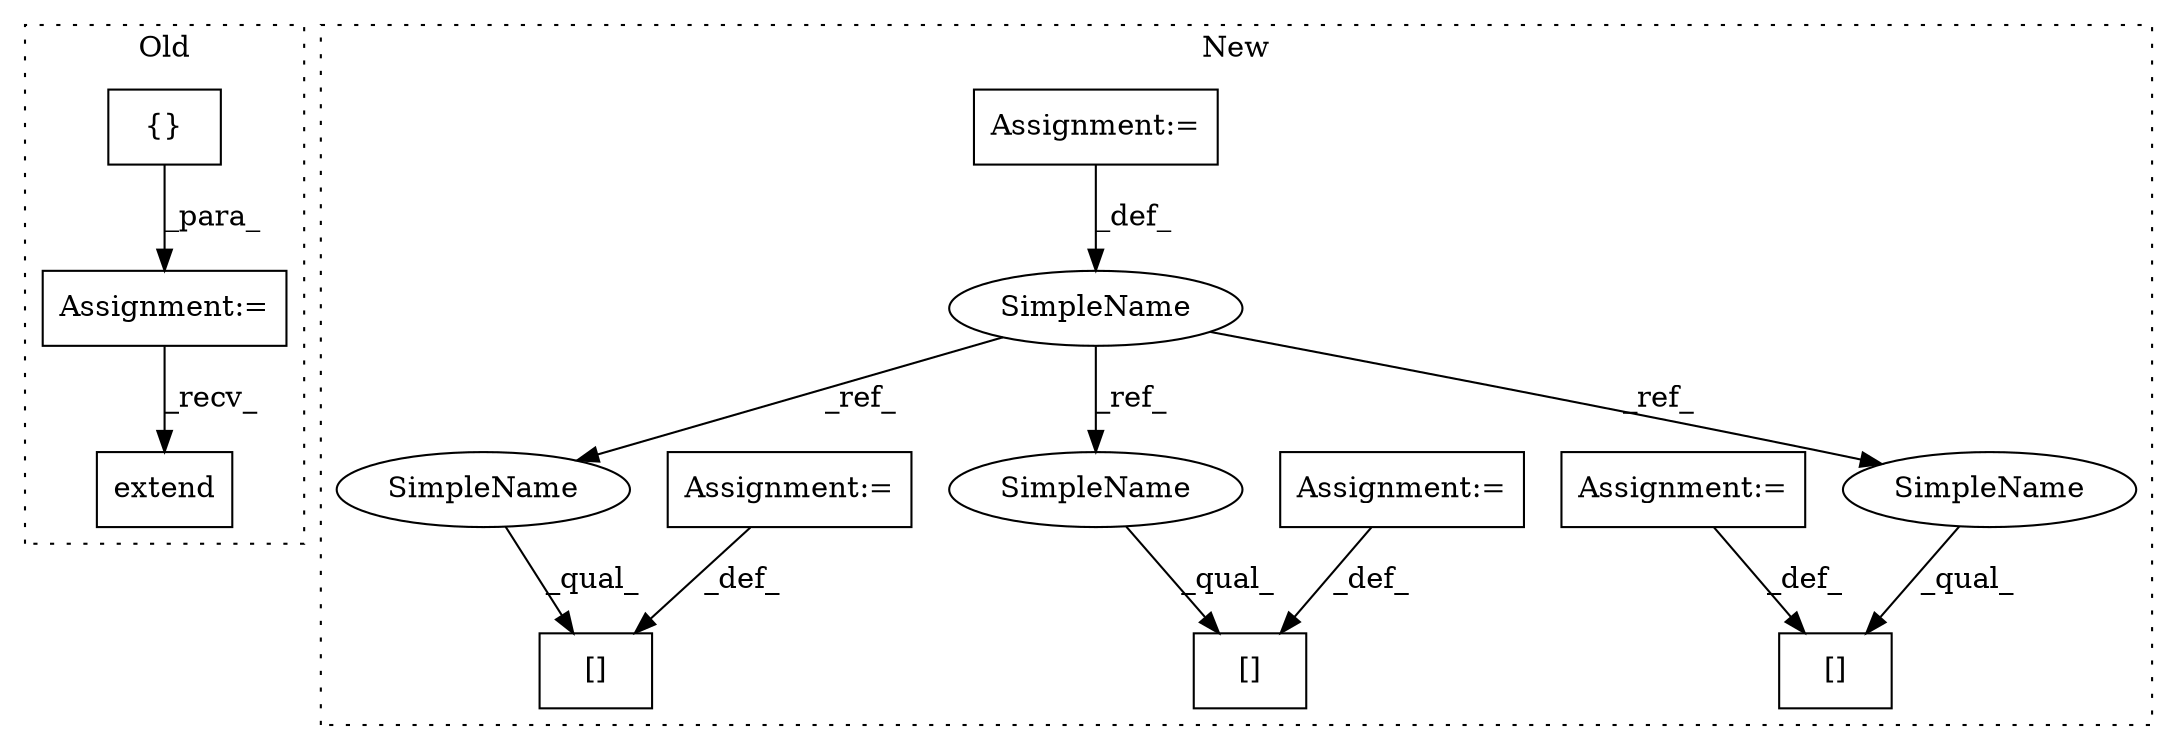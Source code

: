 digraph G {
subgraph cluster0 {
1 [label="extend" a="32" s="19536,19560" l="7,1" shape="box"];
4 [label="Assignment:=" a="7" s="12962" l="1" shape="box"];
5 [label="{}" a="4" s="12972" l="2" shape="box"];
label = "Old";
style="dotted";
}
subgraph cluster1 {
2 [label="[]" a="2" s="19739,19752" l="11,1" shape="box"];
3 [label="Assignment:=" a="7" s="12956" l="1" shape="box"];
6 [label="Assignment:=" a="7" s="19753" l="1" shape="box"];
7 [label="[]" a="2" s="19264,19288" l="11,1" shape="box"];
8 [label="Assignment:=" a="7" s="19289" l="1" shape="box"];
9 [label="SimpleName" a="42" s="12946" l="10" shape="ellipse"];
10 [label="[]" a="2" s="19431,19461" l="11,1" shape="box"];
11 [label="Assignment:=" a="7" s="19462" l="1" shape="box"];
12 [label="SimpleName" a="42" s="19739" l="10" shape="ellipse"];
13 [label="SimpleName" a="42" s="19431" l="10" shape="ellipse"];
14 [label="SimpleName" a="42" s="19264" l="10" shape="ellipse"];
label = "New";
style="dotted";
}
3 -> 9 [label="_def_"];
4 -> 1 [label="_recv_"];
5 -> 4 [label="_para_"];
6 -> 2 [label="_def_"];
8 -> 7 [label="_def_"];
9 -> 13 [label="_ref_"];
9 -> 12 [label="_ref_"];
9 -> 14 [label="_ref_"];
11 -> 10 [label="_def_"];
12 -> 2 [label="_qual_"];
13 -> 10 [label="_qual_"];
14 -> 7 [label="_qual_"];
}